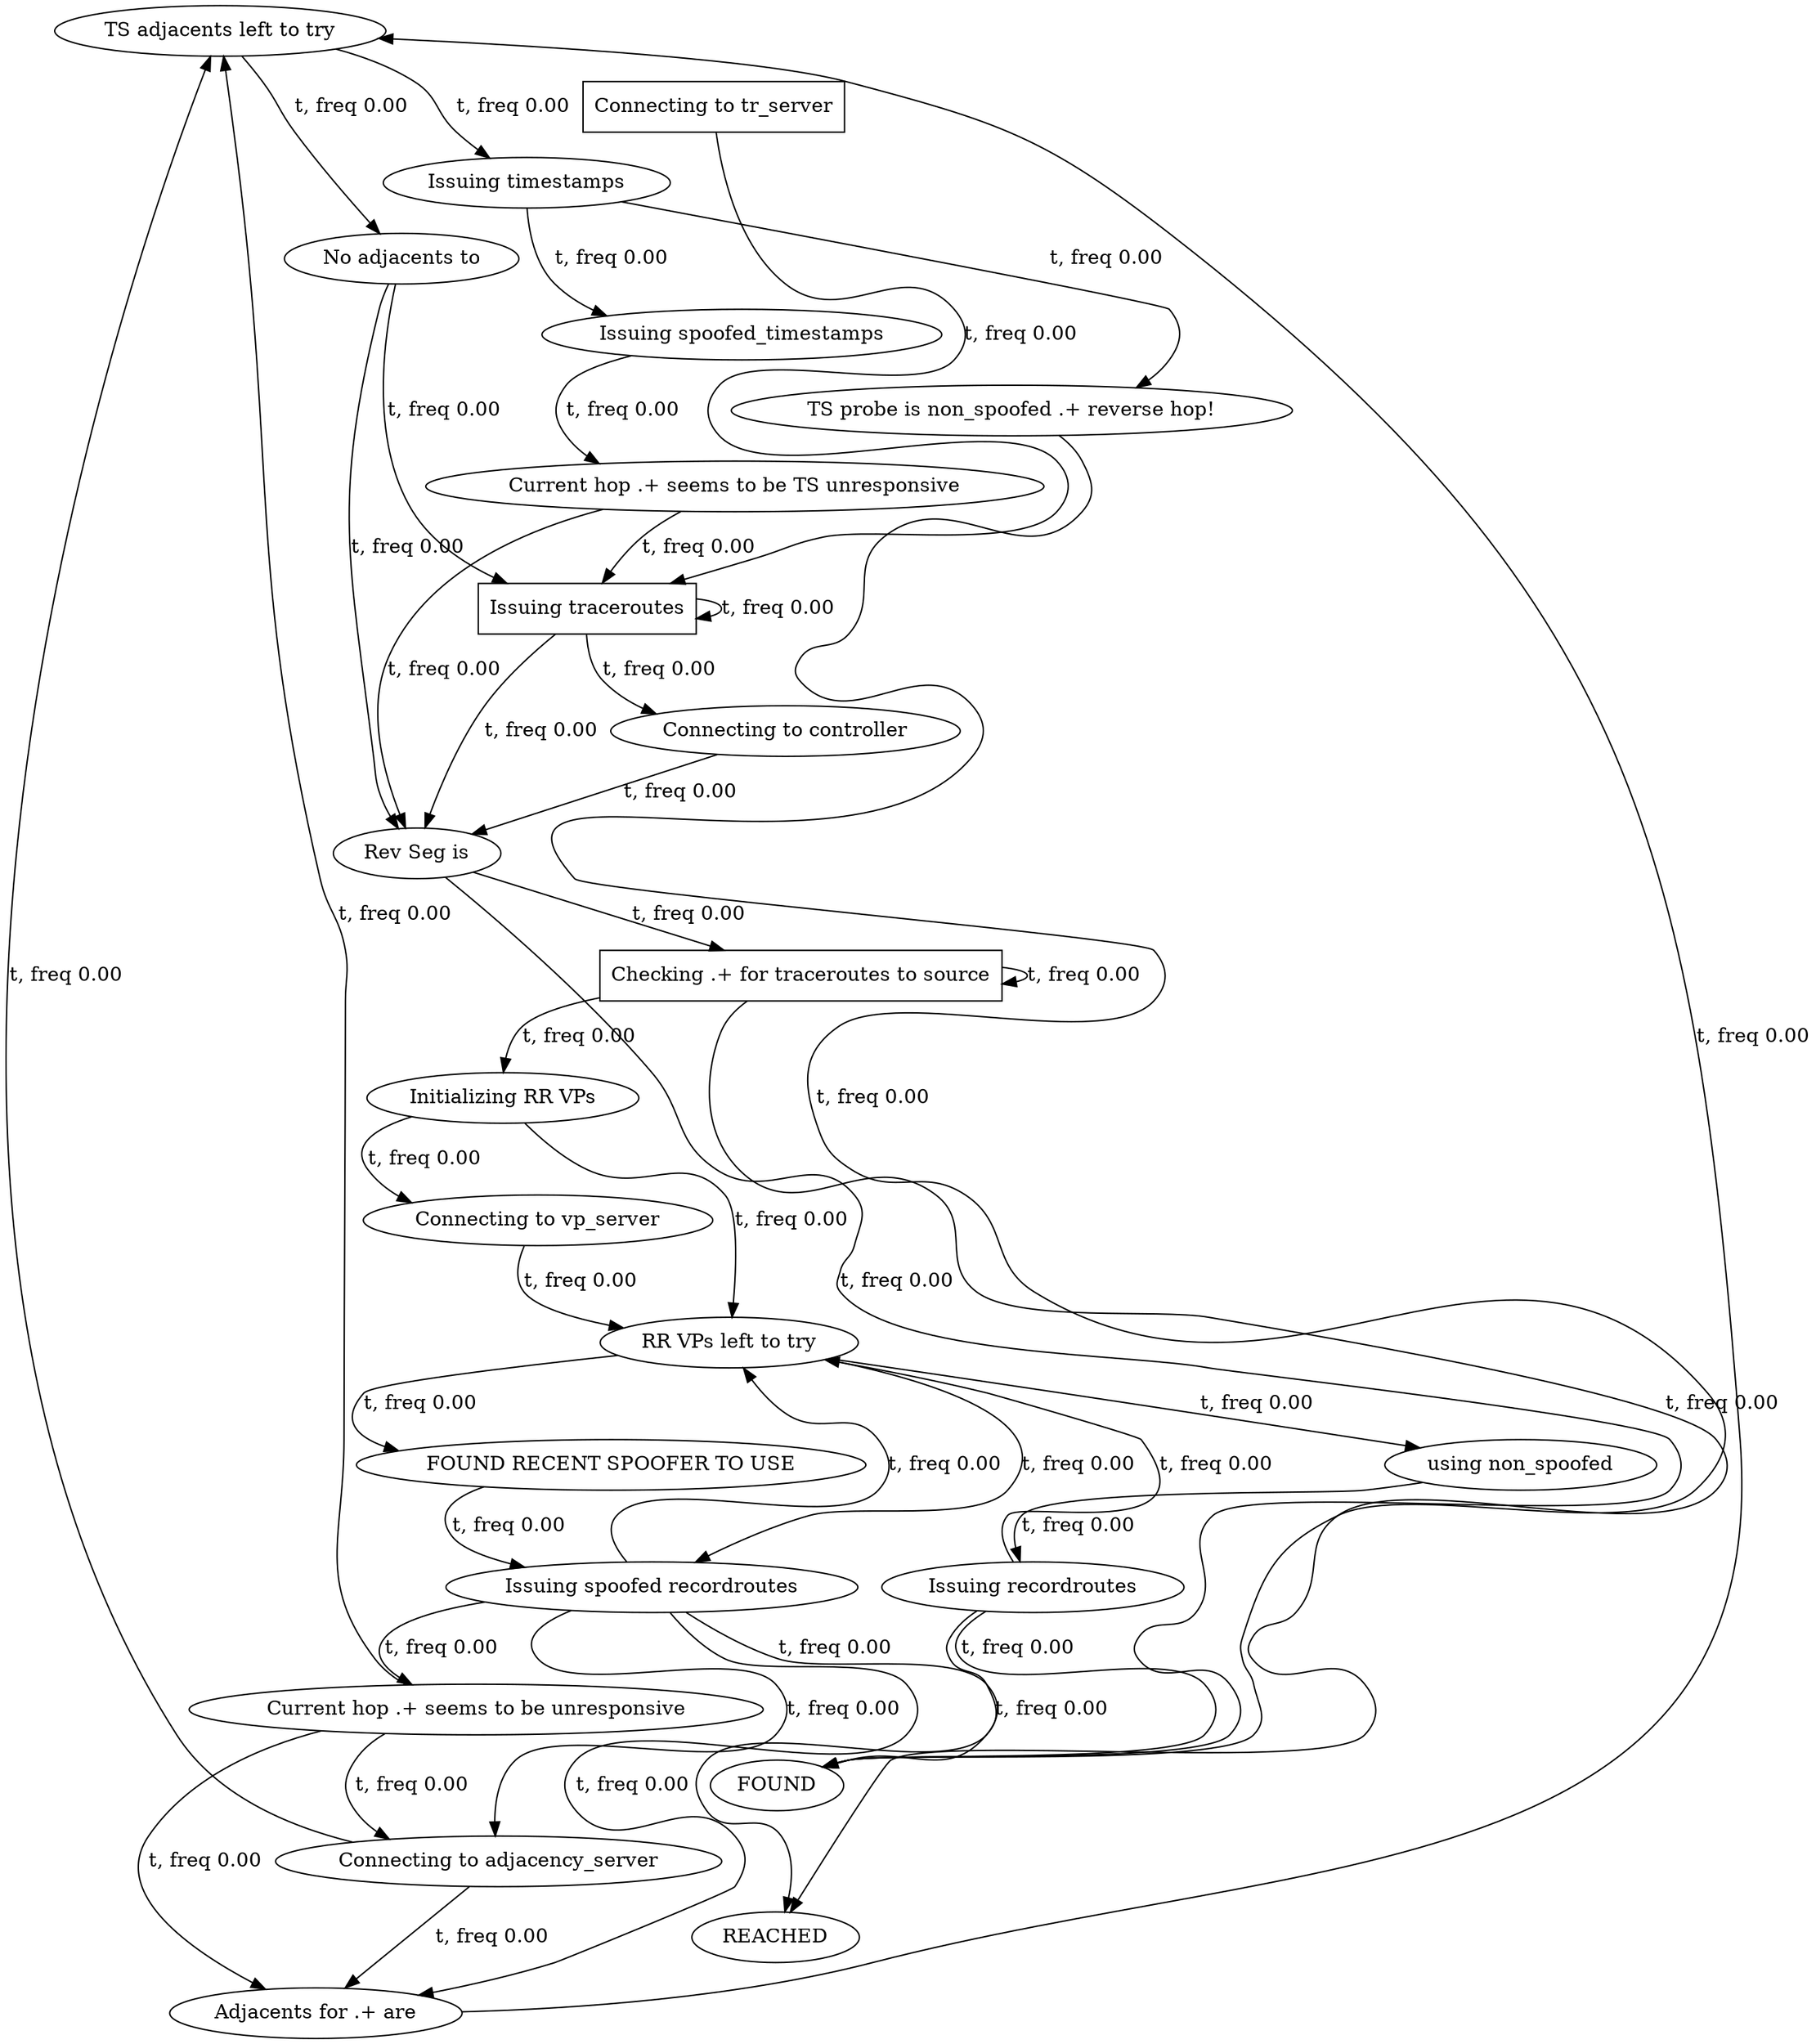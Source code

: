 digraph {
  15202027 [label="TS adjacents left to try"];
15202027->12919296 [label="t, freq 0.00", weight=0.0];
15202027->10183200 [label="t, freq 0.00", weight=0.0];
  25537913 [label="Connecting to vp_server"];
25537913->21450309 [label="t, freq 0.00", weight=0.0];
  30149247 [label="Connecting to tr_server",shape=box];
30149247->6530849 [label="t, freq 0.00", weight=0.0];
  610720 [label="Issuing spoofed_timestamps"];
610720->749304 [label="t, freq 0.00", weight=0.0];
  10656878 [label="Connecting to adjacency_server"];
10656878->30284778 [label="t, freq 0.00", weight=0.0];
10656878->15202027 [label="t, freq 0.00", weight=0.0];
  24854782 [label="FOUND RECENT SPOOFER TO USE"];
24854782->7446303 [label="t, freq 0.00", weight=0.0];
  12919296 [label="No adjacents to"];
12919296->6530849 [label="t, freq 0.00", weight=0.0];
12919296->31056583 [label="t, freq 0.00", weight=0.0];
  17365216 [label="Current hop .+ seems to be unresponsive"];
17365216->30284778 [label="t, freq 0.00", weight=0.0];
17365216->10656878 [label="t, freq 0.00", weight=0.0];
17365216->15202027 [label="t, freq 0.00", weight=0.0];
  30284778 [label="Adjacents for .+ are"];
30284778->15202027 [label="t, freq 0.00", weight=0.0];
  2326550 [label="Issuing recordroutes"];
2326550->21450309 [label="t, freq 0.00", weight=0.0];
2326550->25670279 [label="t, freq 0.00", weight=0.0];
2326550->3829340 [label="t, freq 0.00", weight=0.0];
  17030800 [label="Connecting to controller"];
17030800->31056583 [label="t, freq 0.00", weight=0.0];
  6530849 [label="Issuing traceroutes",shape=box];
6530849->31056583 [label="t, freq 0.00", weight=0.0];
6530849->17030800 [label="t, freq 0.00", weight=0.0];
6530849->6530849 [label="t, freq 0.00", weight=0.0];
  31056583 [label="Rev Seg is"];
31056583->20978984 [label="t, freq 0.00", weight=0.0];
31056583->25670279 [label="t, freq 0.00", weight=0.0];
  10183200 [label="Issuing timestamps"];
10183200->610720 [label="t, freq 0.00", weight=0.0];
10183200->3885854 [label="t, freq 0.00", weight=0.0];
  7446303 [label="Issuing spoofed recordroutes"];
7446303->25670279 [label="t, freq 0.00", weight=0.0];
7446303->21450309 [label="t, freq 0.00", weight=0.0];
7446303->10656878 [label="t, freq 0.00", weight=0.0];
7446303->17365216 [label="t, freq 0.00", weight=0.0];
7446303->30284778 [label="t, freq 0.00", weight=0.0];
  3885854 [label="TS probe is non_spoofed .+ reverse hop!"];
3885854->25670279 [label="t, freq 0.00", weight=0.0];
  21450309 [label="RR VPs left to try"];
21450309->28814882 [label="t, freq 0.00", weight=0.0];
21450309->7446303 [label="t, freq 0.00", weight=0.0];
21450309->24854782 [label="t, freq 0.00", weight=0.0];
  749304 [label="Current hop .+ seems to be TS unresponsive"];
749304->31056583 [label="t, freq 0.00", weight=0.0];
749304->6530849 [label="t, freq 0.00", weight=0.0];
  11421254 [label="Initializing RR VPs"];
11421254->21450309 [label="t, freq 0.00", weight=0.0];
11421254->25537913 [label="t, freq 0.00", weight=0.0];
  20978984 [label="Checking .+ for traceroutes to source",shape=box];
20978984->11421254 [label="t, freq 0.00", weight=0.0];
20978984->3829340 [label="t, freq 0.00", weight=0.0];
20978984->20978984 [label="t, freq 0.00", weight=0.0];
  3829340 [label="REACHED"];
  28814882 [label="using non_spoofed"];
28814882->2326550 [label="t, freq 0.00", weight=0.0];
  25670279 [label="FOUND"];
} // digraph
